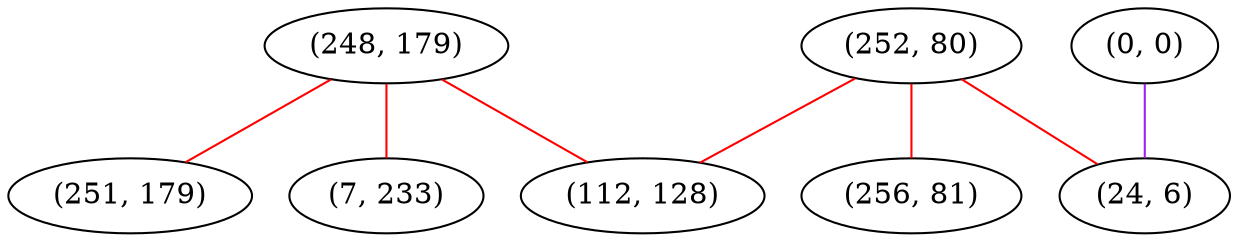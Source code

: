 graph "" {
"(248, 179)";
"(0, 0)";
"(252, 80)";
"(24, 6)";
"(251, 179)";
"(256, 81)";
"(112, 128)";
"(7, 233)";
"(248, 179)" -- "(112, 128)"  [color=red, key=0, weight=1];
"(248, 179)" -- "(251, 179)"  [color=red, key=0, weight=1];
"(248, 179)" -- "(7, 233)"  [color=red, key=0, weight=1];
"(0, 0)" -- "(24, 6)"  [color=purple, key=0, weight=4];
"(252, 80)" -- "(256, 81)"  [color=red, key=0, weight=1];
"(252, 80)" -- "(24, 6)"  [color=red, key=0, weight=1];
"(252, 80)" -- "(112, 128)"  [color=red, key=0, weight=1];
}
